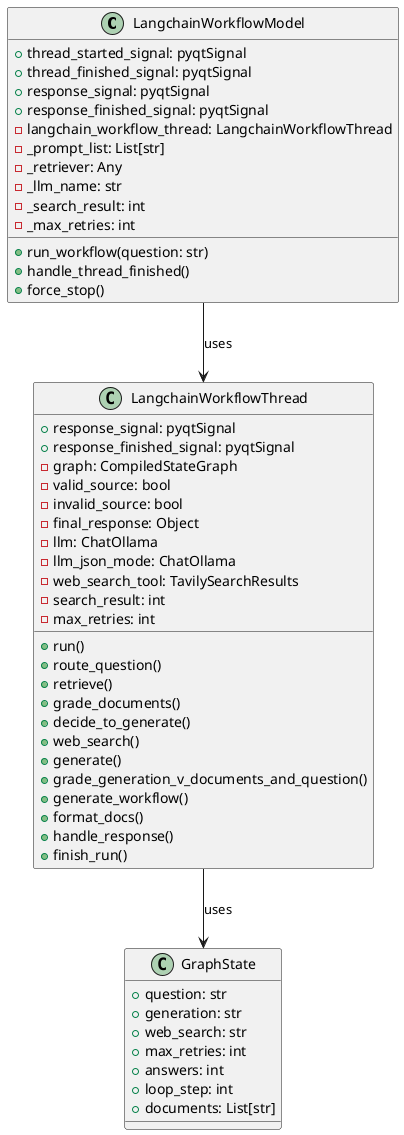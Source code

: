 @startuml

class LangchainWorkflowModel {
    +thread_started_signal: pyqtSignal
    +thread_finished_signal: pyqtSignal
    +response_signal: pyqtSignal
    +response_finished_signal: pyqtSignal
    -langchain_workflow_thread: LangchainWorkflowThread
    -_prompt_list: List[str]
    -_retriever: Any
    -_llm_name: str
    -_search_result: int
    -_max_retries: int
    +run_workflow(question: str)
    +handle_thread_finished()
    +force_stop()
}

class LangchainWorkflowThread {
    +response_signal: pyqtSignal
    +response_finished_signal: pyqtSignal
    -graph: CompiledStateGraph
    -valid_source: bool
    -invalid_source: bool
    -final_response: Object
    -llm: ChatOllama
    -llm_json_mode: ChatOllama
    -web_search_tool: TavilySearchResults
    -search_result: int
    -max_retries: int
    +run()
    +route_question()
    +retrieve()
    +grade_documents()
    +decide_to_generate()
    +web_search()
    +generate()
    +grade_generation_v_documents_and_question()
    +generate_workflow()
    +format_docs()
    +handle_response()
    +finish_run()
}

class GraphState {
    +question: str
    +generation: str
    +web_search: str
    +max_retries: int
    +answers: int
    +loop_step: int
    +documents: List[str]
}

LangchainWorkflowModel --> LangchainWorkflowThread : uses
LangchainWorkflowThread --> GraphState : uses

@enduml